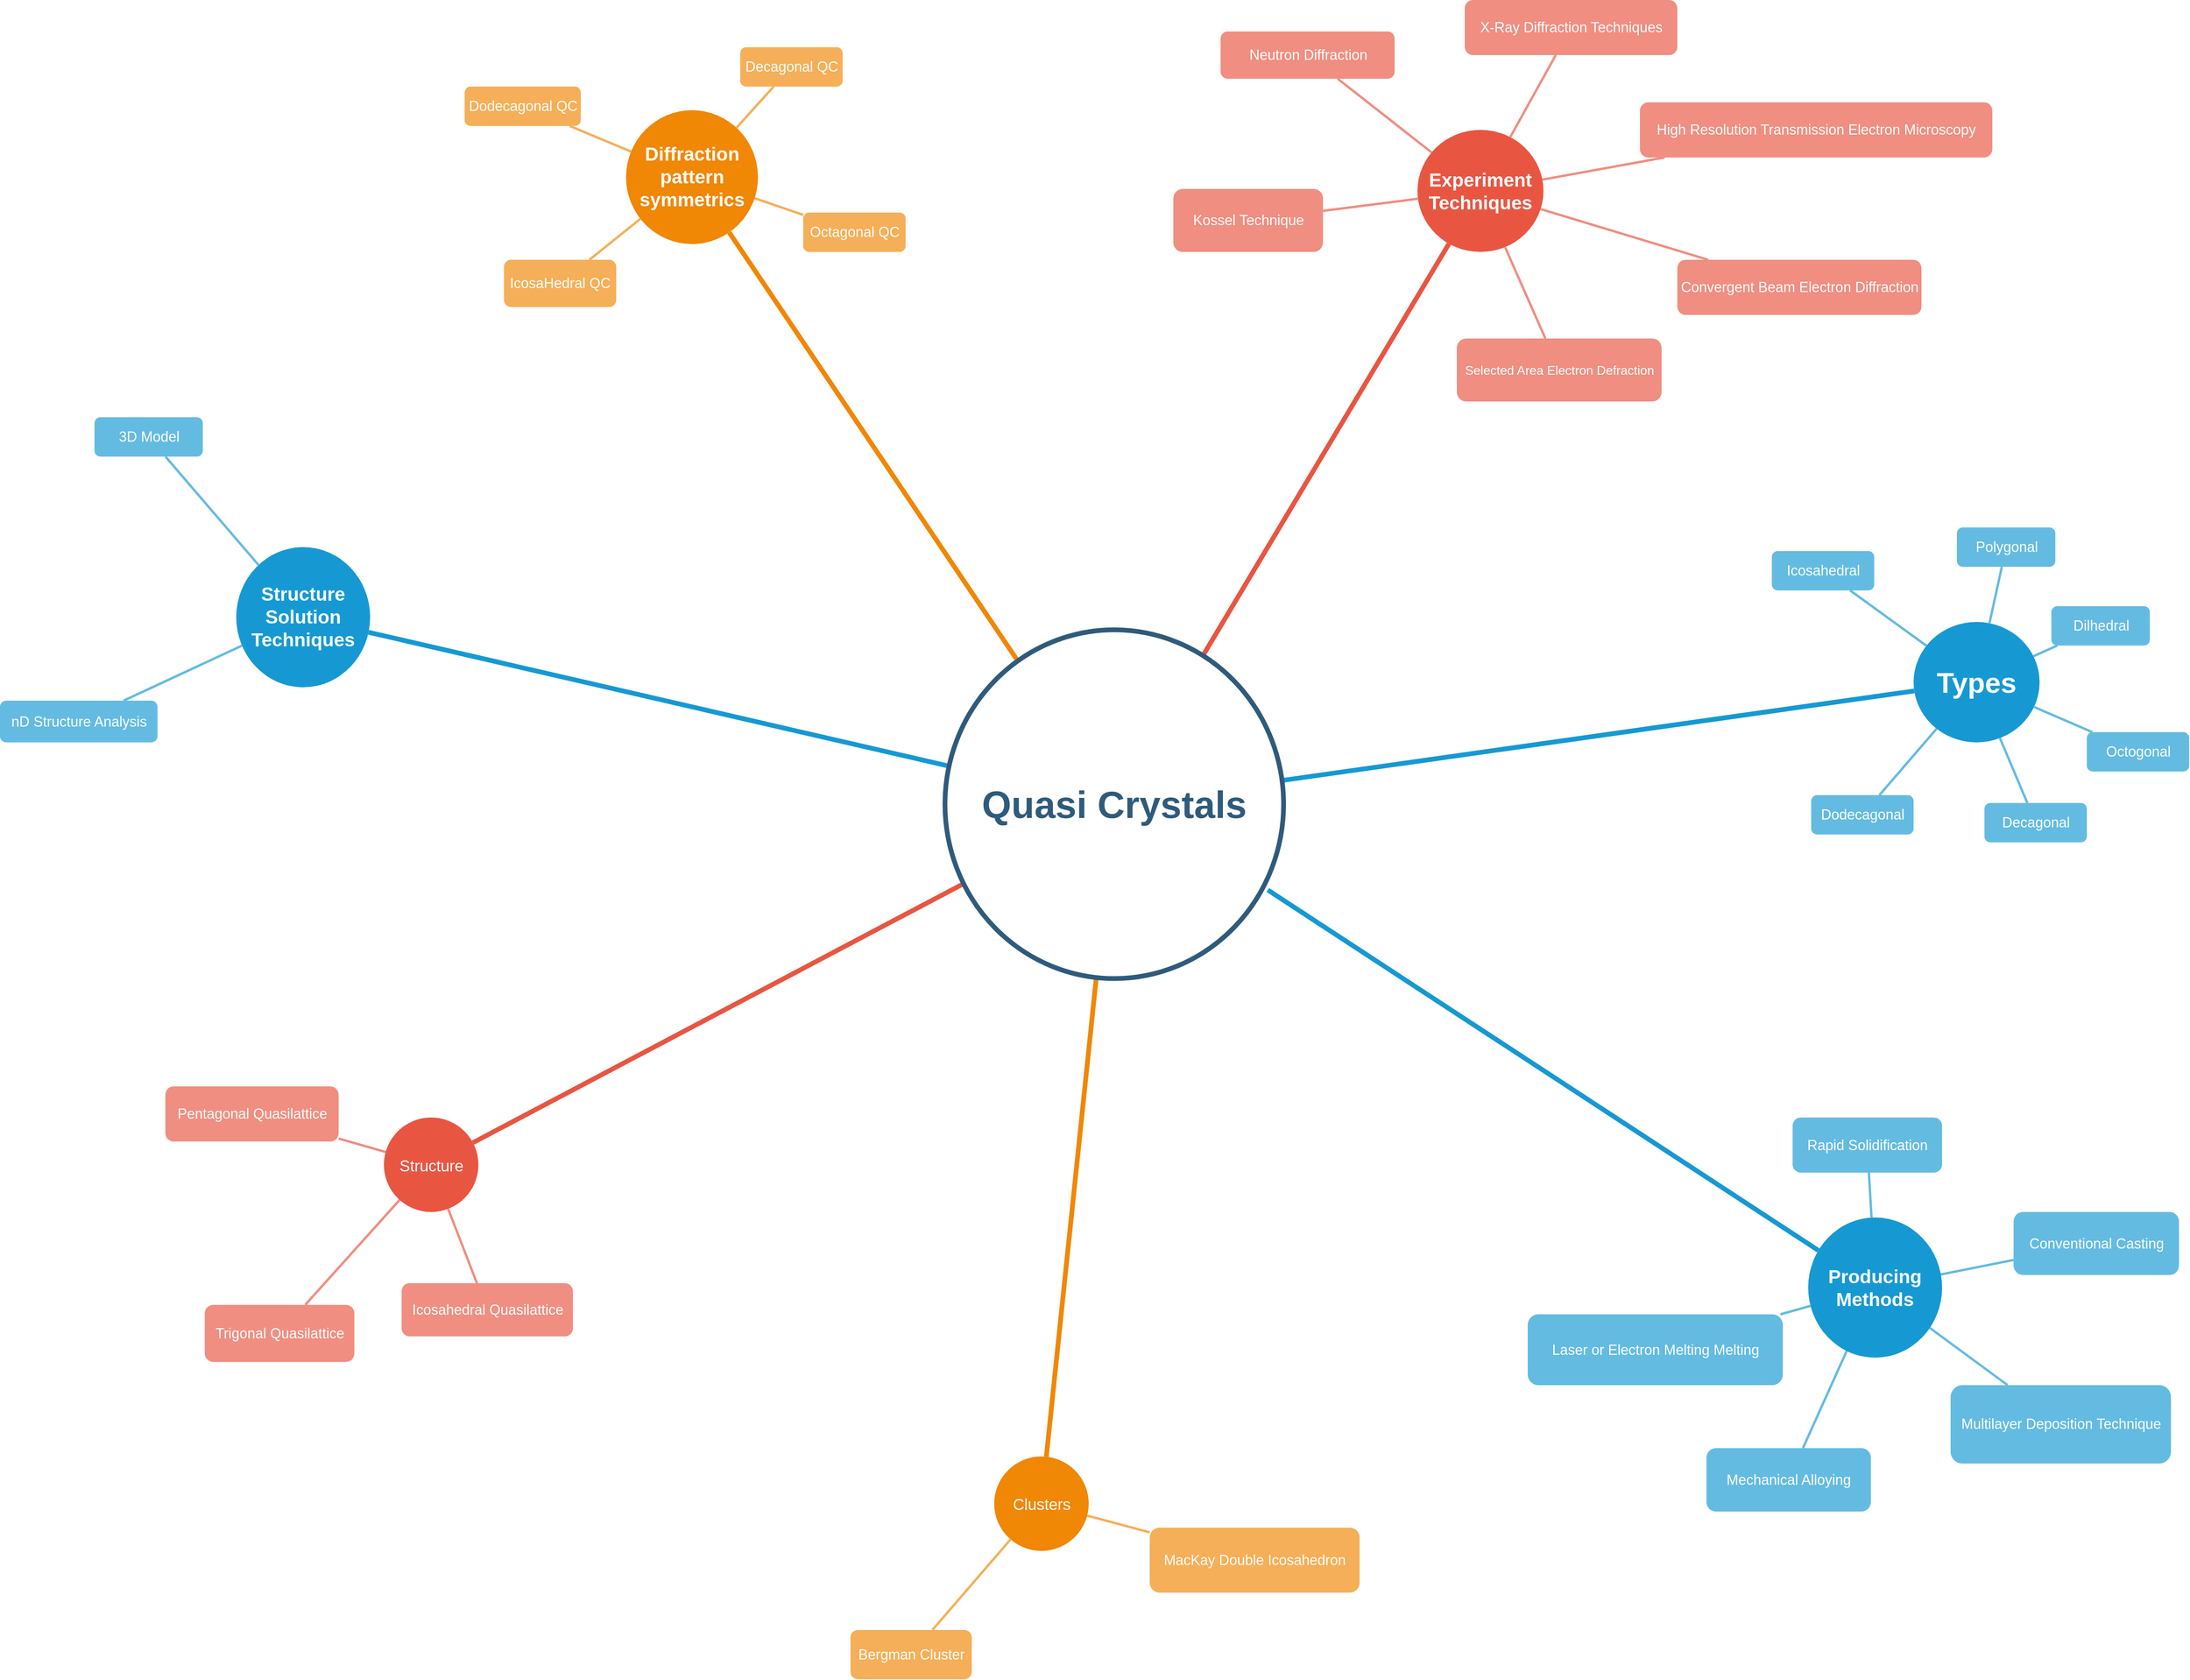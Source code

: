 <mxfile version="13.5.5" type="github">
  <diagram id="6a731a19-8d31-9384-78a2-239565b7b9f0" name="Page-1">
    <mxGraphModel dx="5941" dy="3067" grid="1" gridSize="10" guides="1" tooltips="1" connect="1" arrows="1" fold="1" page="1" pageScale="1" pageWidth="1169" pageHeight="827" background="#ffffff" math="0" shadow="0">
      <root>
        <mxCell id="0" />
        <mxCell id="1" parent="0" />
        <mxCell id="1350" value="&lt;b&gt;&lt;font style=&quot;font-size: 24px&quot;&gt;Structure Solution Techniques&lt;/font&gt;&lt;/b&gt;" style="ellipse;whiteSpace=wrap;html=1;shadow=0;fontFamily=Helvetica;fontSize=20;fontColor=#FFFFFF;align=center;strokeWidth=3;fillColor=#1699D3;strokeColor=none;" parent="1" vertex="1">
          <mxGeometry x="-10" y="505" width="170" height="178" as="geometry" />
        </mxCell>
        <mxCell id="1351" value="&lt;b&gt;&lt;font style=&quot;font-size: 24px&quot;&gt;Diffraction pattern symmetrics&lt;/font&gt;&lt;/b&gt;" style="ellipse;whiteSpace=wrap;html=1;shadow=0;fontFamily=Helvetica;fontSize=20;fontColor=#FFFFFF;align=center;strokeWidth=3;fillColor=#F08705;strokeColor=none;gradientColor=none;" parent="1" vertex="1">
          <mxGeometry x="485" y="-50" width="167.5" height="170" as="geometry" />
        </mxCell>
        <mxCell id="1352" value="&lt;b&gt;&lt;font style=&quot;font-size: 24px&quot;&gt;Experiment Techniques&lt;/font&gt;&lt;/b&gt;" style="ellipse;whiteSpace=wrap;html=1;shadow=0;fontFamily=Helvetica;fontSize=20;fontColor=#FFFFFF;align=center;strokeWidth=3;fillColor=#E85642;strokeColor=none;" parent="1" vertex="1">
          <mxGeometry x="1490" y="-25" width="160" height="155" as="geometry" />
        </mxCell>
        <mxCell id="1353" value="&lt;b&gt;&lt;font style=&quot;font-size: 36px&quot;&gt;Types&lt;/font&gt;&lt;/b&gt;" style="ellipse;whiteSpace=wrap;html=1;shadow=0;fontFamily=Helvetica;fontSize=20;fontColor=#FFFFFF;align=center;strokeWidth=3;fillColor=#1699D3;strokeColor=none;" parent="1" vertex="1">
          <mxGeometry x="2120" y="600" width="160" height="153" as="geometry" />
        </mxCell>
        <mxCell id="1355" value="Clusters" style="ellipse;whiteSpace=wrap;html=1;shadow=0;fontFamily=Helvetica;fontSize=20;fontColor=#FFFFFF;align=center;strokeWidth=3;fillColor=#F08705;strokeColor=none;" parent="1" vertex="1">
          <mxGeometry x="952.5" y="1660" width="120" height="120" as="geometry" />
        </mxCell>
        <mxCell id="1356" value="Structure" style="ellipse;whiteSpace=wrap;html=1;shadow=0;fontFamily=Helvetica;fontSize=20;fontColor=#FFFFFF;align=center;strokeWidth=3;fillColor=#E85642;strokeColor=none;" parent="1" vertex="1">
          <mxGeometry x="177.5" y="1229.5" width="120" height="120" as="geometry" />
        </mxCell>
        <mxCell id="1357" value="&lt;font style=&quot;font-size: 18px&quot;&gt;IcosaHedral QC&lt;/font&gt;" style="rounded=1;fillColor=#f5af58;strokeColor=none;strokeWidth=3;shadow=0;html=1;fontColor=#FFFFFF;" parent="1" vertex="1">
          <mxGeometry x="330" y="140" width="142.5" height="60" as="geometry" />
        </mxCell>
        <mxCell id="1358" value="&lt;font style=&quot;font-size: 18px&quot;&gt;3D Model&lt;/font&gt;" style="rounded=1;fillColor=#64BBE2;strokeColor=none;strokeWidth=3;shadow=0;html=1;fontColor=#FFFFFF;" parent="1" vertex="1">
          <mxGeometry x="-190" y="340" width="137.5" height="50" as="geometry" />
        </mxCell>
        <mxCell id="1359" style="endArrow=none;strokeWidth=6;strokeColor=#1699D3;html=1;" parent="1" source="1515" target="1350" edge="1">
          <mxGeometry relative="1" as="geometry" />
        </mxCell>
        <mxCell id="1360" style="endArrow=none;strokeWidth=6;strokeColor=#f08705;html=1;" parent="1" source="1515" target="1351" edge="1">
          <mxGeometry relative="1" as="geometry" />
        </mxCell>
        <mxCell id="1361" style="endArrow=none;strokeWidth=6;strokeColor=#E85642;html=1;" parent="1" source="1515" target="1352" edge="1">
          <mxGeometry relative="1" as="geometry" />
        </mxCell>
        <mxCell id="1362" style="endArrow=none;strokeWidth=6;strokeColor=#1699D3;html=1;" parent="1" source="1515" target="1353" edge="1">
          <mxGeometry relative="1" as="geometry" />
        </mxCell>
        <mxCell id="1365" value="" style="edgeStyle=none;endArrow=none;strokeWidth=6;strokeColor=#F08705;html=1;" parent="1" source="1515" target="1355" edge="1">
          <mxGeometry x="181" y="226.5" width="100" height="100" as="geometry">
            <mxPoint x="181" y="326.5" as="sourcePoint" />
            <mxPoint x="281" y="226.5" as="targetPoint" />
          </mxGeometry>
        </mxCell>
        <mxCell id="1366" value="" style="edgeStyle=none;endArrow=none;strokeWidth=6;strokeColor=#E85642;html=1;" parent="1" source="1515" target="1356" edge="1">
          <mxGeometry x="181" y="226.5" width="100" height="100" as="geometry">
            <mxPoint x="181" y="326.5" as="sourcePoint" />
            <mxPoint x="281" y="226.5" as="targetPoint" />
          </mxGeometry>
        </mxCell>
        <mxCell id="1367" value="&lt;font style=&quot;font-size: 18px&quot;&gt;nD Structure Analysis&lt;/font&gt;" style="rounded=1;fillColor=#64BBE2;strokeColor=none;strokeWidth=3;shadow=0;html=1;fontColor=#FFFFFF;" parent="1" vertex="1">
          <mxGeometry x="-310" y="700" width="200" height="53" as="geometry" />
        </mxCell>
        <mxCell id="1378" value="" style="edgeStyle=none;endArrow=none;strokeWidth=3;strokeColor=#64BBE2;html=1;" parent="1" source="1350" target="1367" edge="1">
          <mxGeometry x="-730" y="330" width="100" height="100" as="geometry">
            <mxPoint x="-730" y="430" as="sourcePoint" />
            <mxPoint x="-630" y="330" as="targetPoint" />
          </mxGeometry>
        </mxCell>
        <mxCell id="1379" value="" style="edgeStyle=none;endArrow=none;strokeWidth=3;strokeColor=#64BBE2;html=1;" parent="1" source="1350" target="1358" edge="1">
          <mxGeometry x="-730" y="330" width="100" height="100" as="geometry">
            <mxPoint x="-730" y="430" as="sourcePoint" />
            <mxPoint x="-630" y="330" as="targetPoint" />
          </mxGeometry>
        </mxCell>
        <mxCell id="1391" value="&lt;font style=&quot;font-size: 18px&quot;&gt;Dodecagonal QC&lt;/font&gt;" style="rounded=1;fillColor=#f5af58;strokeColor=none;strokeWidth=3;shadow=0;html=1;fontColor=#FFFFFF;" parent="1" vertex="1">
          <mxGeometry x="280" y="-80" width="147.5" height="50" as="geometry" />
        </mxCell>
        <mxCell id="1393" value="&lt;font style=&quot;font-size: 18px&quot;&gt;Decagonal QC&lt;/font&gt;" style="rounded=1;fillColor=#f5af58;strokeColor=none;strokeWidth=3;shadow=0;html=1;fontColor=#FFFFFF;" parent="1" vertex="1">
          <mxGeometry x="630" y="-130" width="130" height="50" as="geometry" />
        </mxCell>
        <mxCell id="1397" value="&lt;font style=&quot;font-size: 18px&quot;&gt;Octagonal QC&lt;/font&gt;" style="rounded=1;fillColor=#f5af58;strokeColor=none;strokeWidth=3;shadow=0;html=1;fontColor=#FFFFFF;" parent="1" vertex="1">
          <mxGeometry x="710" y="80" width="130" height="50" as="geometry" />
        </mxCell>
        <mxCell id="1399" value="" style="edgeStyle=none;endArrow=none;strokeWidth=3;strokeColor=#F5AF58;html=1;" parent="1" source="1351" target="1357" edge="1">
          <mxGeometry x="-582.5" y="-230" width="100" height="100" as="geometry">
            <mxPoint x="-582.5" y="-130" as="sourcePoint" />
            <mxPoint x="-482.5" y="-230" as="targetPoint" />
          </mxGeometry>
        </mxCell>
        <mxCell id="1403" value="" style="edgeStyle=none;endArrow=none;strokeWidth=3;strokeColor=#F5AF58;html=1;" parent="1" source="1351" target="1391" edge="1">
          <mxGeometry x="-582.5" y="-230" width="100" height="100" as="geometry">
            <mxPoint x="-582.5" y="-130" as="sourcePoint" />
            <mxPoint x="-482.5" y="-230" as="targetPoint" />
          </mxGeometry>
        </mxCell>
        <mxCell id="1405" value="" style="edgeStyle=none;endArrow=none;strokeWidth=3;strokeColor=#F5AF58;html=1;" parent="1" source="1351" target="1393" edge="1">
          <mxGeometry x="-582.5" y="-230" width="100" height="100" as="geometry">
            <mxPoint x="-582.5" y="-130" as="sourcePoint" />
            <mxPoint x="-482.5" y="-230" as="targetPoint" />
          </mxGeometry>
        </mxCell>
        <mxCell id="1409" value="" style="edgeStyle=none;endArrow=none;strokeWidth=3;strokeColor=#F5AF58;html=1;" parent="1" source="1351" target="1397" edge="1">
          <mxGeometry x="-582.5" y="-230" width="100" height="100" as="geometry">
            <mxPoint x="-582.5" y="-130" as="sourcePoint" />
            <mxPoint x="-482.5" y="-230" as="targetPoint" />
          </mxGeometry>
        </mxCell>
        <mxCell id="1412" value="&lt;font style=&quot;font-size: 18px&quot;&gt;High Resolution Transmission Electron Microscopy&lt;/font&gt;" style="rounded=1;fillColor=#f08e81;strokeColor=none;strokeWidth=3;shadow=0;html=1;fontColor=#FFFFFF;" parent="1" vertex="1">
          <mxGeometry x="1772.5" y="-60" width="447.5" height="70" as="geometry" />
        </mxCell>
        <mxCell id="1417" value="&lt;font style=&quot;font-size: 18px&quot;&gt;Kossel Technique&lt;/font&gt;" style="rounded=1;fillColor=#f08e81;strokeColor=none;strokeWidth=3;shadow=0;html=1;fontColor=#FFFFFF;" parent="1" vertex="1">
          <mxGeometry x="1180" y="50" width="190" height="80" as="geometry" />
        </mxCell>
        <mxCell id="1418" value="&lt;font style=&quot;font-size: 18px&quot;&gt;Neutron Diffraction&lt;/font&gt;" style="rounded=1;fillColor=#f08e81;strokeColor=none;strokeWidth=3;shadow=0;html=1;fontColor=#FFFFFF;" parent="1" vertex="1">
          <mxGeometry x="1240" y="-150" width="221" height="60" as="geometry" />
        </mxCell>
        <mxCell id="1419" value="&lt;font style=&quot;font-size: 18px&quot;&gt;X-Ray Diffraction Techniques&lt;/font&gt;" style="rounded=1;fillColor=#f08e81;strokeColor=none;strokeWidth=3;shadow=0;html=1;fontColor=#FFFFFF;" parent="1" vertex="1">
          <mxGeometry x="1550" y="-190" width="270" height="70" as="geometry" />
        </mxCell>
        <mxCell id="1421" value="&lt;font size=&quot;3&quot;&gt;Selected Area Electron Defraction&lt;/font&gt;" style="rounded=1;fillColor=#f08e81;strokeColor=none;strokeWidth=3;shadow=0;html=1;fontColor=#FFFFFF;" parent="1" vertex="1">
          <mxGeometry x="1540" y="240" width="260" height="80" as="geometry" />
        </mxCell>
        <mxCell id="1422" value="&lt;div&gt;&lt;span style=&quot;font-size: 18px&quot;&gt;Convergent Beam Electron Diffraction&lt;/span&gt;&lt;/div&gt;" style="rounded=1;fillColor=#f08e81;strokeColor=none;strokeWidth=3;shadow=0;html=1;fontColor=#FFFFFF;align=center;" parent="1" vertex="1">
          <mxGeometry x="1820" y="140" width="310" height="70" as="geometry" />
        </mxCell>
        <mxCell id="1428" value="" style="edgeStyle=none;endArrow=none;strokeWidth=3;strokeColor=#F08E81;html=1;" parent="1" source="1352" target="1417" edge="1">
          <mxGeometry x="-170" y="-240" width="100" height="100" as="geometry">
            <mxPoint x="-170" y="-140" as="sourcePoint" />
            <mxPoint x="-70" y="-240" as="targetPoint" />
          </mxGeometry>
        </mxCell>
        <mxCell id="1429" value="" style="edgeStyle=none;endArrow=none;strokeWidth=3;strokeColor=#F08E81;html=1;" parent="1" source="1352" target="1418" edge="1">
          <mxGeometry x="-170" y="-240" width="100" height="100" as="geometry">
            <mxPoint x="-170" y="-140" as="sourcePoint" />
            <mxPoint x="-70" y="-240" as="targetPoint" />
          </mxGeometry>
        </mxCell>
        <mxCell id="1430" value="" style="edgeStyle=none;endArrow=none;strokeWidth=3;strokeColor=#F08E81;html=1;" parent="1" source="1352" target="1419" edge="1">
          <mxGeometry x="-170" y="-240" width="100" height="100" as="geometry">
            <mxPoint x="-170" y="-140" as="sourcePoint" />
            <mxPoint x="-70" y="-240" as="targetPoint" />
          </mxGeometry>
        </mxCell>
        <mxCell id="1431" value="" style="edgeStyle=none;endArrow=none;strokeWidth=3;strokeColor=#F08E81;html=1;" parent="1" source="1352" target="1412" edge="1">
          <mxGeometry x="-170" y="-240" width="100" height="100" as="geometry">
            <mxPoint x="-170" y="-140" as="sourcePoint" />
            <mxPoint x="-70" y="-240" as="targetPoint" />
          </mxGeometry>
        </mxCell>
        <mxCell id="1432" value="" style="edgeStyle=none;endArrow=none;strokeWidth=3;strokeColor=#F08E81;html=1;" parent="1" source="1352" target="1422" edge="1">
          <mxGeometry x="-170" y="-240" width="100" height="100" as="geometry">
            <mxPoint x="-170" y="-140" as="sourcePoint" />
            <mxPoint x="-70" y="-240" as="targetPoint" />
          </mxGeometry>
        </mxCell>
        <mxCell id="1433" value="" style="edgeStyle=none;endArrow=none;strokeWidth=3;strokeColor=#F08E81;html=1;" parent="1" source="1352" target="1421" edge="1">
          <mxGeometry x="-170" y="-240" width="100" height="100" as="geometry">
            <mxPoint x="-170" y="-140" as="sourcePoint" />
            <mxPoint x="-70" y="-240" as="targetPoint" />
          </mxGeometry>
        </mxCell>
        <mxCell id="1439" value="&lt;font style=&quot;font-size: 18px&quot;&gt;Polygonal&lt;/font&gt;" style="rounded=1;fillColor=#64BBE2;strokeColor=none;strokeWidth=3;shadow=0;html=1;fontColor=#FFFFFF;" parent="1" vertex="1">
          <mxGeometry x="2175" y="480" width="125" height="50" as="geometry" />
        </mxCell>
        <mxCell id="1440" value="&lt;font style=&quot;font-size: 18px&quot;&gt;Dilhedral&lt;/font&gt;" style="rounded=1;fillColor=#64BBE2;strokeColor=none;strokeWidth=3;shadow=0;html=1;fontColor=#FFFFFF;" parent="1" vertex="1">
          <mxGeometry x="2295" y="580" width="125" height="50" as="geometry" />
        </mxCell>
        <mxCell id="1441" value="&lt;font style=&quot;font-size: 18px&quot;&gt;Decagonal&lt;/font&gt;" style="rounded=1;fillColor=#64BBE2;strokeColor=none;strokeWidth=3;shadow=0;html=1;fontColor=#FFFFFF;" parent="1" vertex="1">
          <mxGeometry x="2210" y="830" width="130" height="50" as="geometry" />
        </mxCell>
        <mxCell id="1442" value="&lt;font style=&quot;font-size: 18px&quot;&gt;Octogonal&lt;/font&gt;" style="rounded=1;fillColor=#64BBE2;strokeColor=none;strokeWidth=3;shadow=0;html=1;fontColor=#FFFFFF;" parent="1" vertex="1">
          <mxGeometry x="2340" y="740" width="130" height="50" as="geometry" />
        </mxCell>
        <mxCell id="1443" value="&lt;font style=&quot;font-size: 18px&quot;&gt;Dodecagonal&lt;/font&gt;" style="rounded=1;fillColor=#64BBE2;strokeColor=none;strokeWidth=3;shadow=0;html=1;fontColor=#FFFFFF;" parent="1" vertex="1">
          <mxGeometry x="1990" y="820" width="130" height="50" as="geometry" />
        </mxCell>
        <mxCell id="1444" value="&lt;font style=&quot;font-size: 18px&quot;&gt;Icosahedral&lt;/font&gt;" style="rounded=1;fillColor=#64BBE2;strokeColor=none;strokeWidth=3;shadow=0;html=1;fontColor=#FFFFFF;" parent="1" vertex="1">
          <mxGeometry x="1940" y="510" width="130" height="50" as="geometry" />
        </mxCell>
        <mxCell id="1450" value="" style="edgeStyle=none;endArrow=none;strokeWidth=3;strokeColor=#64BBE2;html=1;" parent="1" source="1353" target="1439" edge="1">
          <mxGeometry x="100" y="27" width="100" height="100" as="geometry">
            <mxPoint x="100" y="127" as="sourcePoint" />
            <mxPoint x="200" y="27" as="targetPoint" />
          </mxGeometry>
        </mxCell>
        <mxCell id="1451" value="" style="edgeStyle=none;endArrow=none;strokeWidth=3;strokeColor=#64BBE2;html=1;" parent="1" source="1353" target="1440" edge="1">
          <mxGeometry x="100" y="27" width="100" height="100" as="geometry">
            <mxPoint x="100" y="127" as="sourcePoint" />
            <mxPoint x="200" y="27" as="targetPoint" />
          </mxGeometry>
        </mxCell>
        <mxCell id="1452" value="" style="edgeStyle=none;endArrow=none;strokeWidth=3;strokeColor=#64BBE2;html=1;" parent="1" source="1353" target="1442" edge="1">
          <mxGeometry x="100" y="27" width="100" height="100" as="geometry">
            <mxPoint x="100" y="127" as="sourcePoint" />
            <mxPoint x="200" y="27" as="targetPoint" />
          </mxGeometry>
        </mxCell>
        <mxCell id="1453" value="" style="edgeStyle=none;endArrow=none;strokeWidth=3;strokeColor=#64BBE2;html=1;" parent="1" source="1353" target="1441" edge="1">
          <mxGeometry x="100" y="27" width="100" height="100" as="geometry">
            <mxPoint x="100" y="127" as="sourcePoint" />
            <mxPoint x="200" y="27" as="targetPoint" />
          </mxGeometry>
        </mxCell>
        <mxCell id="1454" value="" style="edgeStyle=none;endArrow=none;strokeWidth=3;strokeColor=#64BBE2;html=1;" parent="1" source="1353" target="1443" edge="1">
          <mxGeometry x="100" y="27" width="100" height="100" as="geometry">
            <mxPoint x="100" y="127" as="sourcePoint" />
            <mxPoint x="200" y="27" as="targetPoint" />
          </mxGeometry>
        </mxCell>
        <mxCell id="1455" value="" style="edgeStyle=none;endArrow=none;strokeWidth=3;strokeColor=#64BBE2;html=1;" parent="1" source="1353" target="1444" edge="1">
          <mxGeometry x="100" y="27" width="100" height="100" as="geometry">
            <mxPoint x="100" y="127" as="sourcePoint" />
            <mxPoint x="200" y="27" as="targetPoint" />
          </mxGeometry>
        </mxCell>
        <mxCell id="1473" value="&lt;font style=&quot;font-size: 18px&quot;&gt;MacKay Double Icosahedron&lt;/font&gt;" style="rounded=1;fillColor=#f5af58;strokeColor=none;strokeWidth=3;shadow=0;html=1;fontColor=#FFFFFF;" parent="1" vertex="1">
          <mxGeometry x="1150" y="1750.5" width="266.5" height="82.5" as="geometry" />
        </mxCell>
        <mxCell id="1474" value="&lt;font style=&quot;font-size: 18px&quot;&gt;Bergman Cluster&lt;/font&gt;" style="rounded=1;fillColor=#f5af58;strokeColor=none;strokeWidth=3;shadow=0;html=1;fontColor=#FFFFFF;" parent="1" vertex="1">
          <mxGeometry x="770" y="1880.5" width="154" height="62.5" as="geometry" />
        </mxCell>
        <mxCell id="1485" value="" style="edgeStyle=none;endArrow=none;strokeWidth=3;strokeColor=#F5AF58;html=1;" parent="1" source="1355" target="1473" edge="1">
          <mxGeometry x="32.5" y="373" width="100" height="100" as="geometry">
            <mxPoint x="32.5" y="473" as="sourcePoint" />
            <mxPoint x="132.5" y="373" as="targetPoint" />
          </mxGeometry>
        </mxCell>
        <mxCell id="1486" value="" style="edgeStyle=none;endArrow=none;strokeWidth=3;strokeColor=#F5AF58;html=1;" parent="1" source="1355" target="1474" edge="1">
          <mxGeometry x="32.5" y="373" width="100" height="100" as="geometry">
            <mxPoint x="32.5" y="473" as="sourcePoint" />
            <mxPoint x="132.5" y="373" as="targetPoint" />
          </mxGeometry>
        </mxCell>
        <mxCell id="1490" value="&lt;font style=&quot;font-size: 18px&quot;&gt;Icosahedral Quasilattice&lt;/font&gt;" style="rounded=1;fillColor=#f08e81;strokeColor=none;strokeWidth=3;shadow=0;html=1;fontColor=#FFFFFF;" parent="1" vertex="1">
          <mxGeometry x="200" y="1440" width="217.5" height="67.5" as="geometry" />
        </mxCell>
        <mxCell id="1491" value="&lt;font style=&quot;font-size: 18px&quot;&gt;Pentagonal Quasilattice&lt;/font&gt;" style="rounded=1;fillColor=#f08e81;strokeColor=none;strokeWidth=3;shadow=0;html=1;fontColor=#FFFFFF;" parent="1" vertex="1">
          <mxGeometry x="-100" y="1190" width="220" height="70" as="geometry" />
        </mxCell>
        <mxCell id="1492" value="&lt;font style=&quot;font-size: 18px&quot;&gt;Trigonal Quasilattice&lt;/font&gt;" style="rounded=1;fillColor=#f08e81;strokeColor=none;strokeWidth=3;shadow=0;html=1;fontColor=#FFFFFF;" parent="1" vertex="1">
          <mxGeometry x="-50" y="1467.5" width="190" height="72.5" as="geometry" />
        </mxCell>
        <mxCell id="1503" value="" style="edgeStyle=none;endArrow=none;strokeWidth=3;strokeColor=#F08E81;html=1;" parent="1" source="1356" target="1490" edge="1">
          <mxGeometry x="-222.5" y="95" width="100" height="100" as="geometry">
            <mxPoint x="-222.5" y="195" as="sourcePoint" />
            <mxPoint x="-122.5" y="95" as="targetPoint" />
          </mxGeometry>
        </mxCell>
        <mxCell id="1504" value="" style="edgeStyle=none;endArrow=none;strokeWidth=3;strokeColor=#F08E81;html=1;" parent="1" source="1356" target="1491" edge="1">
          <mxGeometry x="-222.5" y="95" width="100" height="100" as="geometry">
            <mxPoint x="-222.5" y="195" as="sourcePoint" />
            <mxPoint x="-122.5" y="95" as="targetPoint" />
          </mxGeometry>
        </mxCell>
        <mxCell id="1505" value="" style="edgeStyle=none;endArrow=none;strokeWidth=3;strokeColor=#F08E81;html=1;" parent="1" source="1356" target="1492" edge="1">
          <mxGeometry x="-222.5" y="95" width="100" height="100" as="geometry">
            <mxPoint x="-222.5" y="195" as="sourcePoint" />
            <mxPoint x="-122.5" y="95" as="targetPoint" />
          </mxGeometry>
        </mxCell>
        <mxCell id="1514" style="edgeStyle=orthogonalEdgeStyle;rounded=0;html=1;exitX=0.75;exitY=0;entryX=0.75;entryY=0;startArrow=none;startFill=0;endArrow=block;endFill=1;jettySize=auto;orthogonalLoop=1;strokeColor=#12aab5;strokeWidth=6;fontSize=20;fontColor=#2F5B7C;" parent="1" edge="1">
          <mxGeometry relative="1" as="geometry">
            <mxPoint x="1410" y="25" as="sourcePoint" />
            <mxPoint x="1410" y="25" as="targetPoint" />
          </mxGeometry>
        </mxCell>
        <mxCell id="1515" value="&lt;font style=&quot;font-size: 48px&quot;&gt;Quasi Crystals&lt;/font&gt;" style="ellipse;whiteSpace=wrap;html=1;shadow=0;fontFamily=Helvetica;fontSize=30;fontColor=#2F5B7C;align=center;strokeColor=#2F5B7C;strokeWidth=6;fillColor=#FFFFFF;fontStyle=1;gradientColor=none;" parent="1" vertex="1">
          <mxGeometry x="890" y="610" width="430" height="443" as="geometry" />
        </mxCell>
        <mxCell id="hBe-gOoMLTrsc8ueAhho-1549" value="&lt;b&gt;&lt;font style=&quot;font-size: 24px&quot;&gt;Producing Methods&lt;/font&gt;&lt;/b&gt;" style="ellipse;whiteSpace=wrap;html=1;shadow=0;fontFamily=Helvetica;fontSize=20;fontColor=#FFFFFF;align=center;strokeWidth=3;fillColor=#1699D3;strokeColor=none;" vertex="1" parent="1">
          <mxGeometry x="1986.17" y="1356.5" width="170" height="178" as="geometry" />
        </mxCell>
        <mxCell id="hBe-gOoMLTrsc8ueAhho-1550" value="&lt;font style=&quot;font-size: 18px&quot;&gt;Conventional Casting&lt;/font&gt;" style="rounded=1;fillColor=#64BBE2;strokeColor=none;strokeWidth=3;shadow=0;html=1;fontColor=#FFFFFF;" vertex="1" parent="1">
          <mxGeometry x="2247" y="1349.5" width="210" height="80" as="geometry" />
        </mxCell>
        <mxCell id="hBe-gOoMLTrsc8ueAhho-1551" style="endArrow=none;strokeWidth=6;strokeColor=#1699D3;html=1;" edge="1" parent="1" target="hBe-gOoMLTrsc8ueAhho-1549">
          <mxGeometry relative="1" as="geometry">
            <mxPoint x="1300.002" y="940.549" as="sourcePoint" />
          </mxGeometry>
        </mxCell>
        <mxCell id="hBe-gOoMLTrsc8ueAhho-1552" value="&lt;span style=&quot;font-size: 18px&quot;&gt;Multilayer Deposition Technique&lt;/span&gt;" style="rounded=1;fillColor=#64BBE2;strokeColor=none;strokeWidth=3;shadow=0;html=1;fontColor=#FFFFFF;" vertex="1" parent="1">
          <mxGeometry x="2167" y="1569.5" width="279.83" height="99.5" as="geometry" />
        </mxCell>
        <mxCell id="hBe-gOoMLTrsc8ueAhho-1553" value="" style="edgeStyle=none;endArrow=none;strokeWidth=3;strokeColor=#64BBE2;html=1;" edge="1" parent="1" source="hBe-gOoMLTrsc8ueAhho-1549" target="hBe-gOoMLTrsc8ueAhho-1552">
          <mxGeometry x="-483.83" y="714.5" width="100" height="100" as="geometry">
            <mxPoint x="-483.83" y="814.5" as="sourcePoint" />
            <mxPoint x="-383.83" y="714.5" as="targetPoint" />
          </mxGeometry>
        </mxCell>
        <mxCell id="hBe-gOoMLTrsc8ueAhho-1554" value="" style="edgeStyle=none;endArrow=none;strokeWidth=3;strokeColor=#64BBE2;html=1;" edge="1" parent="1" source="hBe-gOoMLTrsc8ueAhho-1549" target="hBe-gOoMLTrsc8ueAhho-1550">
          <mxGeometry x="-483.83" y="714.5" width="100" height="100" as="geometry">
            <mxPoint x="-483.83" y="814.5" as="sourcePoint" />
            <mxPoint x="-383.83" y="714.5" as="targetPoint" />
          </mxGeometry>
        </mxCell>
        <mxCell id="hBe-gOoMLTrsc8ueAhho-1555" value="&lt;font style=&quot;font-size: 18px&quot;&gt;Rapid Solidification&lt;/font&gt;" style="rounded=1;fillColor=#64BBE2;strokeColor=none;strokeWidth=3;shadow=0;html=1;fontColor=#FFFFFF;" vertex="1" parent="1">
          <mxGeometry x="1966.34" y="1229.5" width="189.83" height="70" as="geometry" />
        </mxCell>
        <mxCell id="hBe-gOoMLTrsc8ueAhho-1556" value="" style="edgeStyle=none;endArrow=none;strokeWidth=3;strokeColor=#64BBE2;html=1;" edge="1" parent="1" target="hBe-gOoMLTrsc8ueAhho-1555" source="hBe-gOoMLTrsc8ueAhho-1549">
          <mxGeometry x="-676.33" y="562.5" width="100" height="100" as="geometry">
            <mxPoint x="1946.17" y="1396.5" as="sourcePoint" />
            <mxPoint x="-576.33" y="562.5" as="targetPoint" />
          </mxGeometry>
        </mxCell>
        <mxCell id="hBe-gOoMLTrsc8ueAhho-1557" value="&lt;font style=&quot;font-size: 18px&quot;&gt;Laser or Electron Melting Melting&lt;/font&gt;" style="rounded=1;fillColor=#64BBE2;strokeColor=none;strokeWidth=3;shadow=0;html=1;fontColor=#FFFFFF;" vertex="1" parent="1">
          <mxGeometry x="1630" y="1479.5" width="324" height="90" as="geometry" />
        </mxCell>
        <mxCell id="hBe-gOoMLTrsc8ueAhho-1558" value="" style="edgeStyle=none;endArrow=none;strokeWidth=3;strokeColor=#64BBE2;html=1;" edge="1" parent="1" target="hBe-gOoMLTrsc8ueAhho-1557" source="hBe-gOoMLTrsc8ueAhho-1549">
          <mxGeometry x="-992.21" y="750.79" width="100" height="100" as="geometry">
            <mxPoint x="1576.171" y="1514.504" as="sourcePoint" />
            <mxPoint x="1914.499" y="1524.5" as="targetPoint" />
          </mxGeometry>
        </mxCell>
        <mxCell id="hBe-gOoMLTrsc8ueAhho-1565" value="&lt;font style=&quot;font-size: 18px&quot;&gt;Mechanical Alloying&lt;/font&gt;" style="rounded=1;fillColor=#64BBE2;strokeColor=none;strokeWidth=3;shadow=0;html=1;fontColor=#FFFFFF;" vertex="1" parent="1">
          <mxGeometry x="1857" y="1649.5" width="208.75" height="80.5" as="geometry" />
        </mxCell>
        <mxCell id="hBe-gOoMLTrsc8ueAhho-1566" value="" style="edgeStyle=none;endArrow=none;strokeWidth=3;strokeColor=#64BBE2;html=1;" edge="1" parent="1" target="hBe-gOoMLTrsc8ueAhho-1565" source="hBe-gOoMLTrsc8ueAhho-1549">
          <mxGeometry x="-917.46" y="822.7" width="100" height="100" as="geometry">
            <mxPoint x="2077.0" y="1569.501" as="sourcePoint" />
            <mxPoint x="1989.249" y="1596.41" as="targetPoint" />
          </mxGeometry>
        </mxCell>
      </root>
    </mxGraphModel>
  </diagram>
</mxfile>
